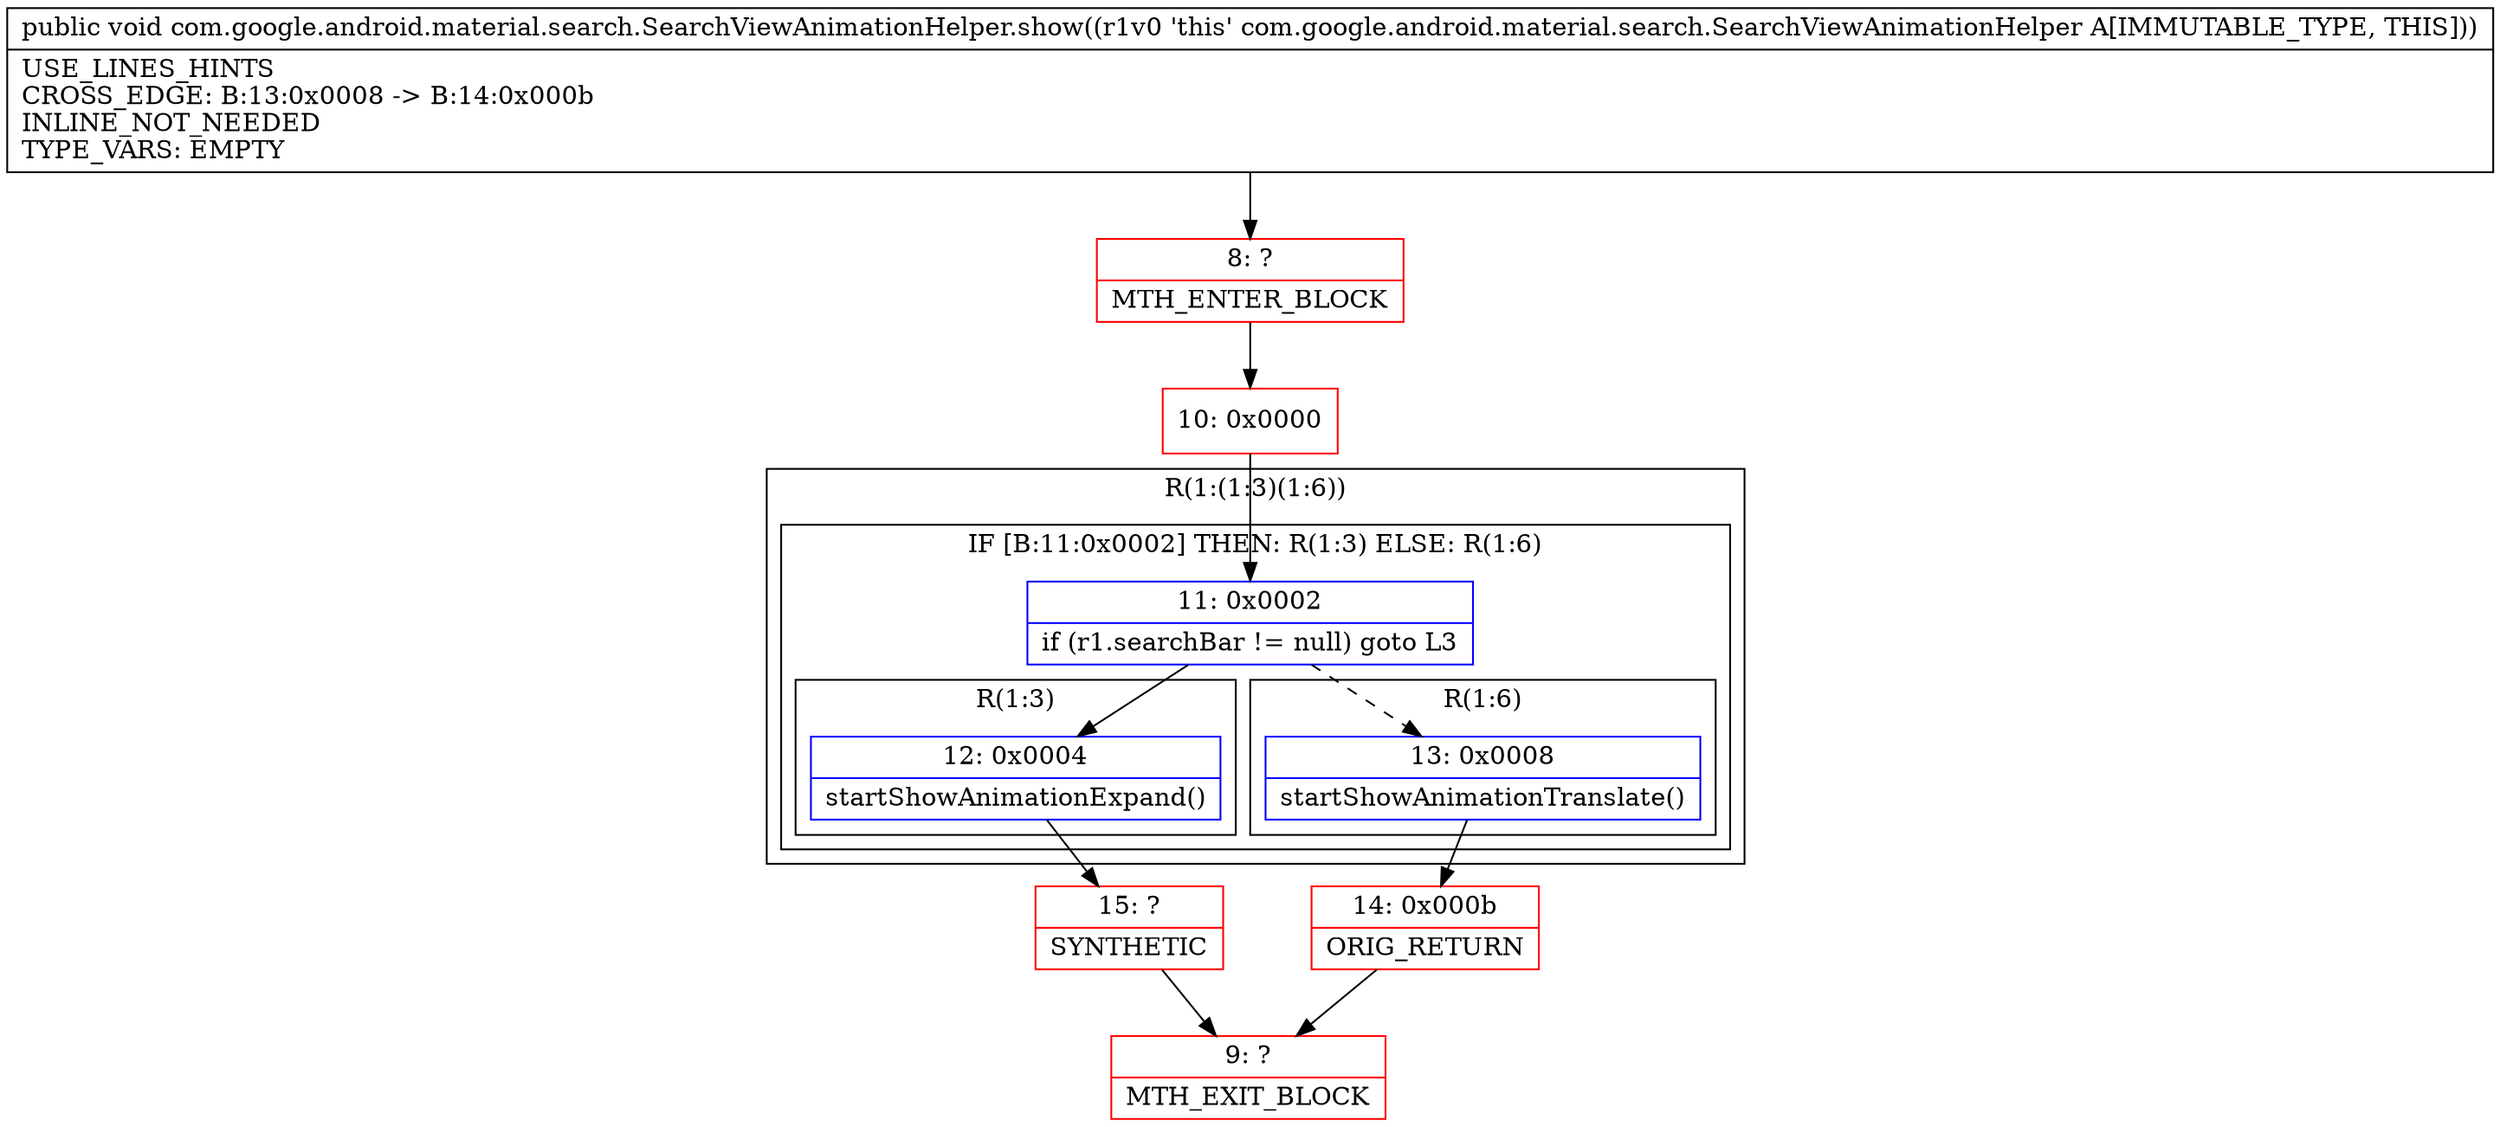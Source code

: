 digraph "CFG forcom.google.android.material.search.SearchViewAnimationHelper.show()V" {
subgraph cluster_Region_31945171 {
label = "R(1:(1:3)(1:6))";
node [shape=record,color=blue];
subgraph cluster_IfRegion_1185898255 {
label = "IF [B:11:0x0002] THEN: R(1:3) ELSE: R(1:6)";
node [shape=record,color=blue];
Node_11 [shape=record,label="{11\:\ 0x0002|if (r1.searchBar != null) goto L3\l}"];
subgraph cluster_Region_1752507596 {
label = "R(1:3)";
node [shape=record,color=blue];
Node_12 [shape=record,label="{12\:\ 0x0004|startShowAnimationExpand()\l}"];
}
subgraph cluster_Region_347083751 {
label = "R(1:6)";
node [shape=record,color=blue];
Node_13 [shape=record,label="{13\:\ 0x0008|startShowAnimationTranslate()\l}"];
}
}
}
Node_8 [shape=record,color=red,label="{8\:\ ?|MTH_ENTER_BLOCK\l}"];
Node_10 [shape=record,color=red,label="{10\:\ 0x0000}"];
Node_15 [shape=record,color=red,label="{15\:\ ?|SYNTHETIC\l}"];
Node_9 [shape=record,color=red,label="{9\:\ ?|MTH_EXIT_BLOCK\l}"];
Node_14 [shape=record,color=red,label="{14\:\ 0x000b|ORIG_RETURN\l}"];
MethodNode[shape=record,label="{public void com.google.android.material.search.SearchViewAnimationHelper.show((r1v0 'this' com.google.android.material.search.SearchViewAnimationHelper A[IMMUTABLE_TYPE, THIS]))  | USE_LINES_HINTS\lCROSS_EDGE: B:13:0x0008 \-\> B:14:0x000b\lINLINE_NOT_NEEDED\lTYPE_VARS: EMPTY\l}"];
MethodNode -> Node_8;Node_11 -> Node_12;
Node_11 -> Node_13[style=dashed];
Node_12 -> Node_15;
Node_13 -> Node_14;
Node_8 -> Node_10;
Node_10 -> Node_11;
Node_15 -> Node_9;
Node_14 -> Node_9;
}

